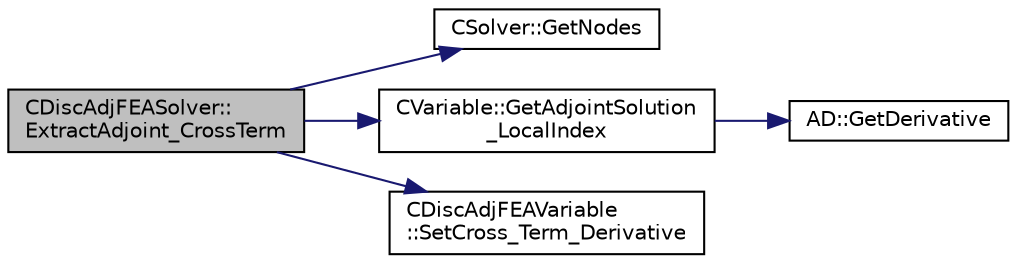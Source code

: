 digraph "CDiscAdjFEASolver::ExtractAdjoint_CrossTerm"
{
  edge [fontname="Helvetica",fontsize="10",labelfontname="Helvetica",labelfontsize="10"];
  node [fontname="Helvetica",fontsize="10",shape=record];
  rankdir="LR";
  Node62 [label="CDiscAdjFEASolver::\lExtractAdjoint_CrossTerm",height=0.2,width=0.4,color="black", fillcolor="grey75", style="filled", fontcolor="black"];
  Node62 -> Node63 [color="midnightblue",fontsize="10",style="solid",fontname="Helvetica"];
  Node63 [label="CSolver::GetNodes",height=0.2,width=0.4,color="black", fillcolor="white", style="filled",URL="$class_c_solver.html#af3198e52a2ea377bb765647b5e697197",tooltip="Allow outside access to the nodes of the solver, containing conservatives, primitives, etc. "];
  Node62 -> Node64 [color="midnightblue",fontsize="10",style="solid",fontname="Helvetica"];
  Node64 [label="CVariable::GetAdjointSolution\l_LocalIndex",height=0.2,width=0.4,color="black", fillcolor="white", style="filled",URL="$class_c_variable.html#ac5984c894a267f112858ea45ec48a544",tooltip="Get the adjoint values of the solution. "];
  Node64 -> Node65 [color="midnightblue",fontsize="10",style="solid",fontname="Helvetica"];
  Node65 [label="AD::GetDerivative",height=0.2,width=0.4,color="black", fillcolor="white", style="filled",URL="$namespace_a_d.html#a305f38ce692ce2f4269c05a022fe2ff5",tooltip="Extracts the adjoint value at index. "];
  Node62 -> Node66 [color="midnightblue",fontsize="10",style="solid",fontname="Helvetica"];
  Node66 [label="CDiscAdjFEAVariable\l::SetCross_Term_Derivative",height=0.2,width=0.4,color="black", fillcolor="white", style="filled",URL="$class_c_disc_adj_f_e_a_variable.html#a4263328f92bc3f9438064d3837a8f84e",tooltip="Set the contribution of crossed terms into the derivative. "];
}
